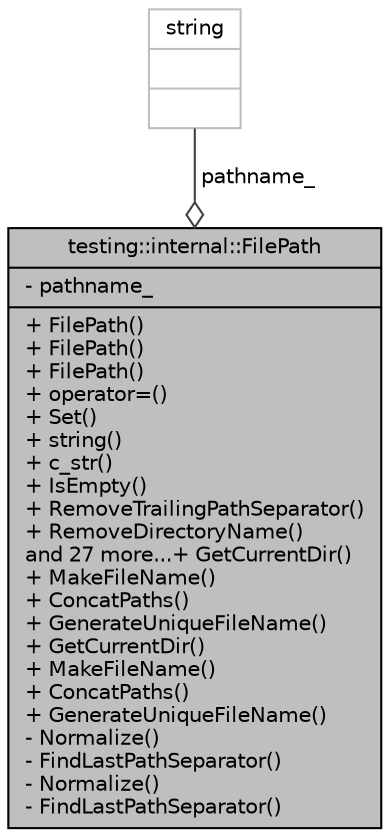 digraph G
{
  edge [fontname="Helvetica",fontsize="10",labelfontname="Helvetica",labelfontsize="10"];
  node [fontname="Helvetica",fontsize="10",shape=record];
  Node1 [label="{testing::internal::FilePath\n|- pathname_\l|+ FilePath()\l+ FilePath()\l+ FilePath()\l+ operator=()\l+ Set()\l+ string()\l+ c_str()\l+ IsEmpty()\l+ RemoveTrailingPathSeparator()\l+ RemoveDirectoryName()\land 27 more...+ GetCurrentDir()\l+ MakeFileName()\l+ ConcatPaths()\l+ GenerateUniqueFileName()\l+ GetCurrentDir()\l+ MakeFileName()\l+ ConcatPaths()\l+ GenerateUniqueFileName()\l- Normalize()\l- FindLastPathSeparator()\l- Normalize()\l- FindLastPathSeparator()\l}",height=0.2,width=0.4,color="black", fillcolor="grey75", style="filled" fontcolor="black"];
  Node2 -> Node1 [color="grey25",fontsize="10",style="solid",label=" pathname_" ,arrowhead="odiamond",fontname="Helvetica"];
  Node2 [label="{string\n||}",height=0.2,width=0.4,color="grey75", fillcolor="white", style="filled"];
}
